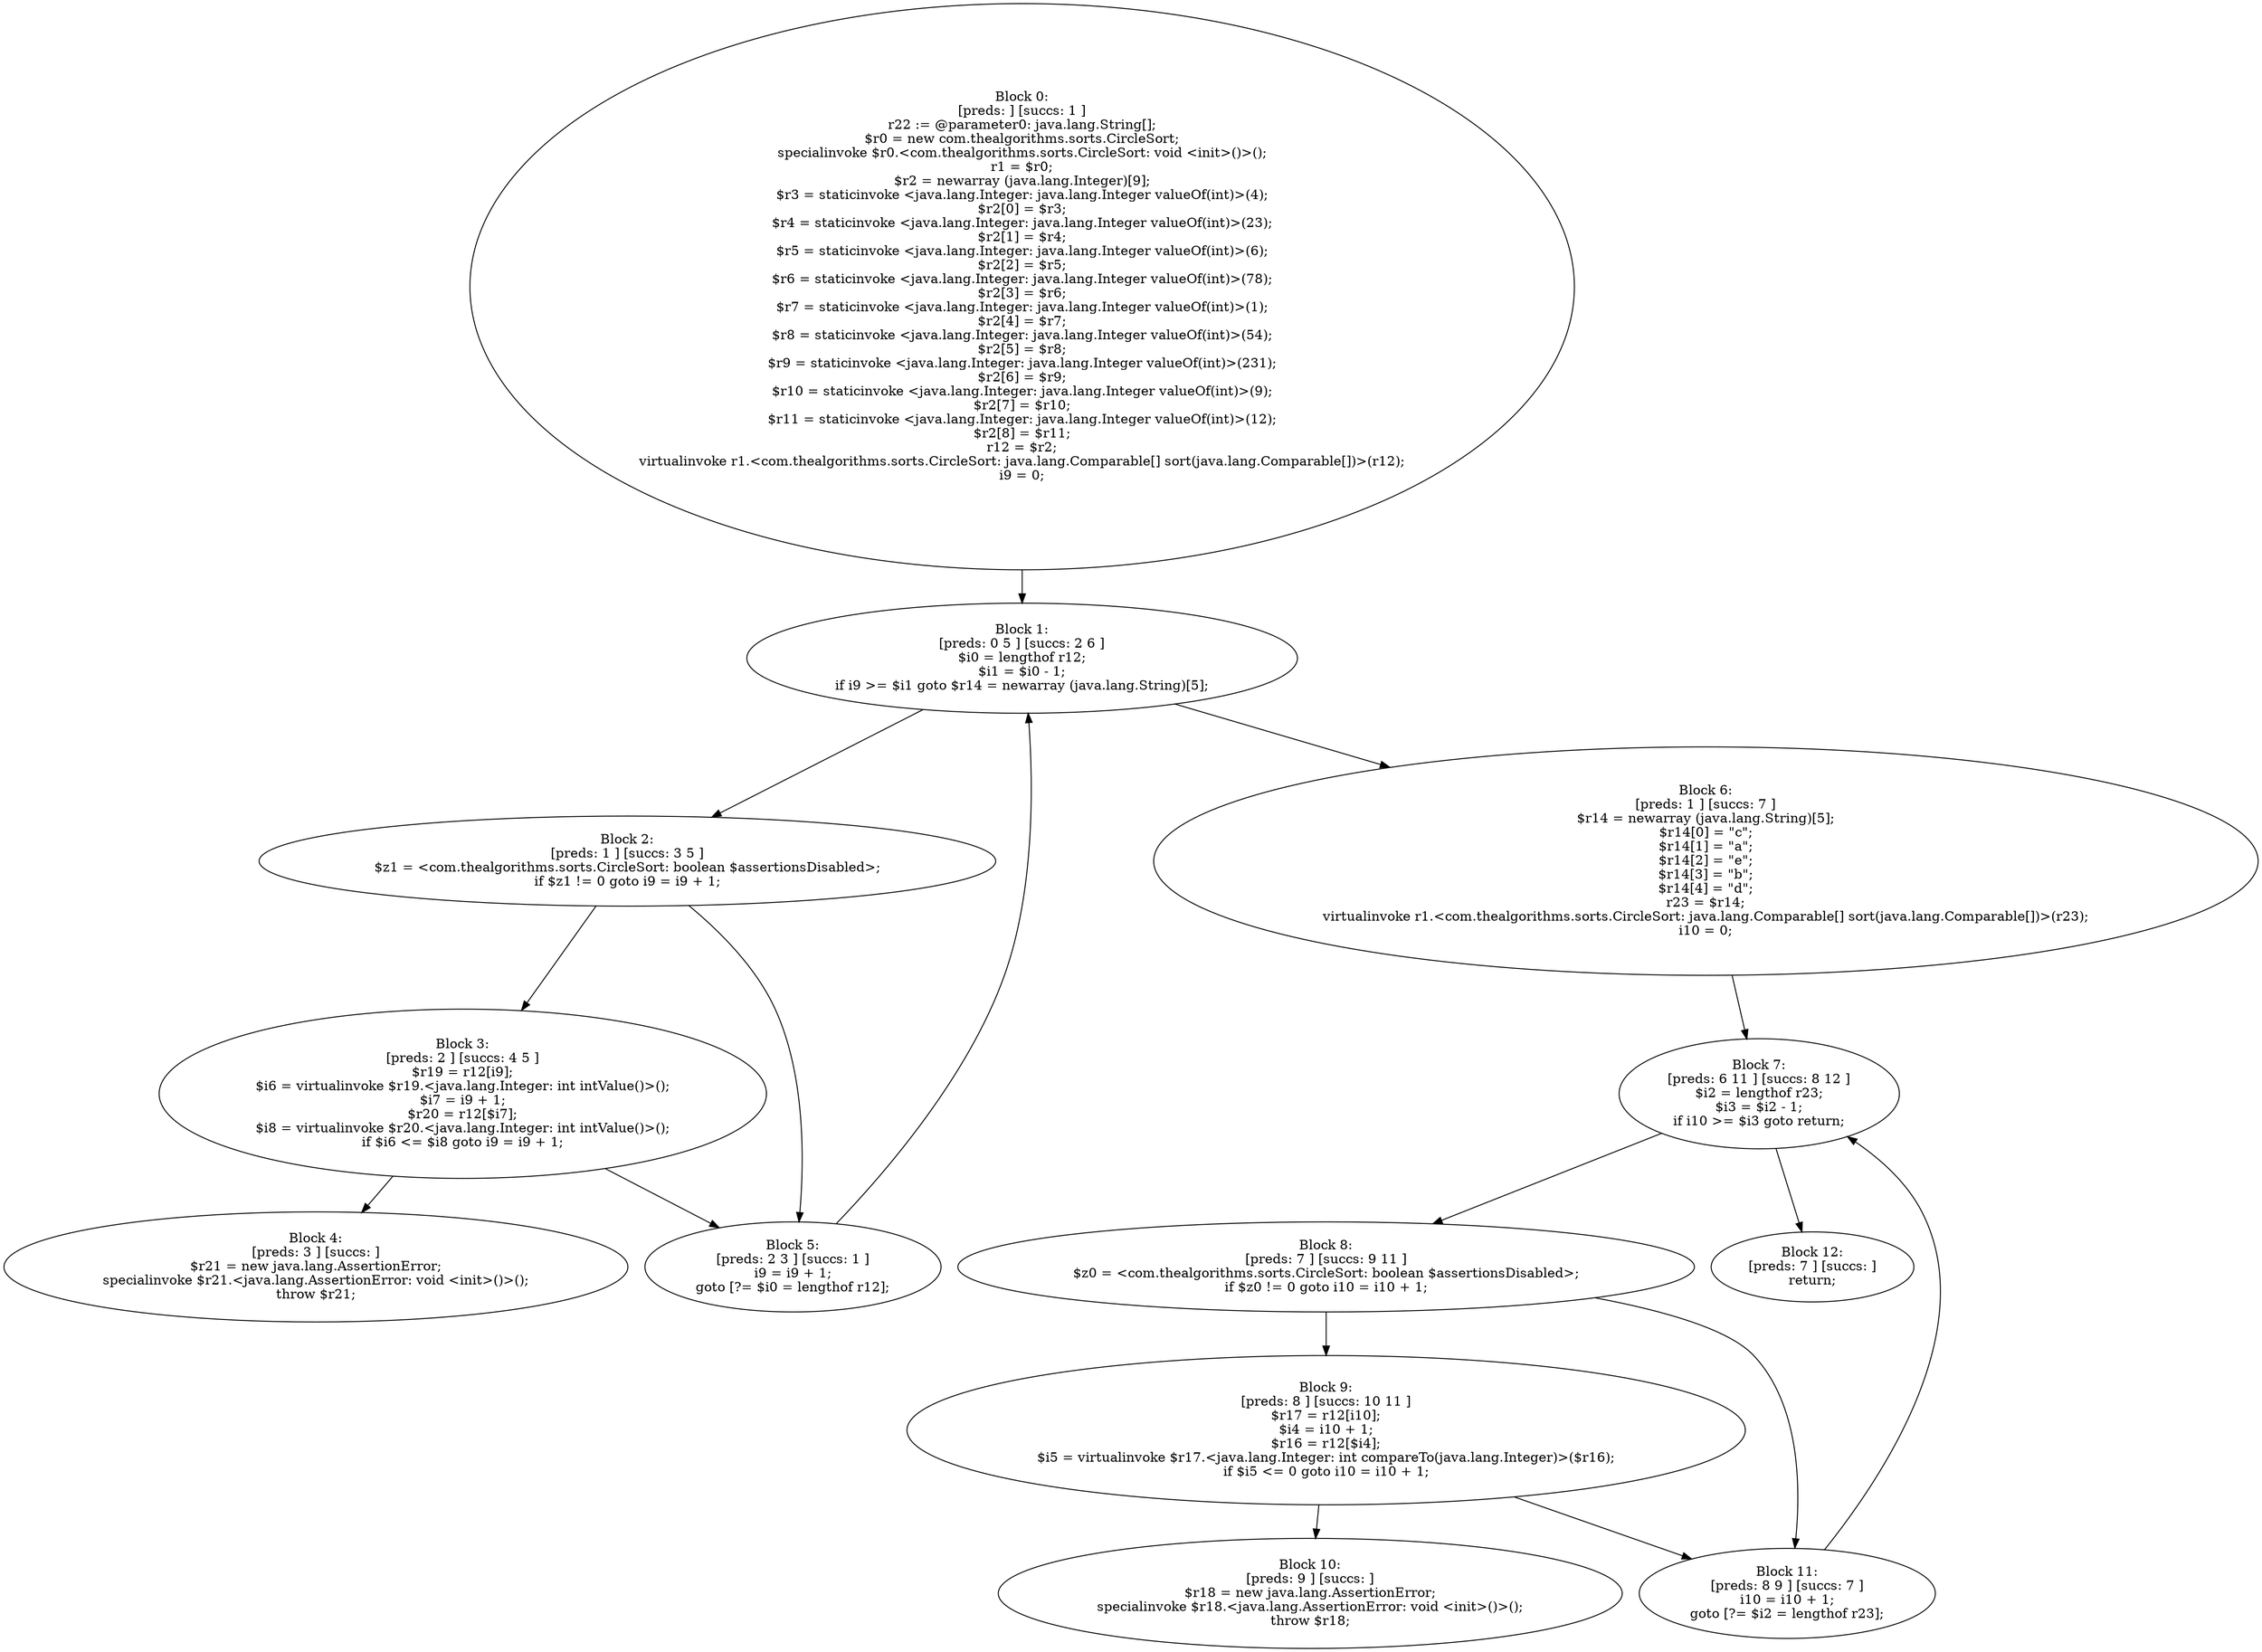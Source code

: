 digraph "unitGraph" {
    "Block 0:
[preds: ] [succs: 1 ]
r22 := @parameter0: java.lang.String[];
$r0 = new com.thealgorithms.sorts.CircleSort;
specialinvoke $r0.<com.thealgorithms.sorts.CircleSort: void <init>()>();
r1 = $r0;
$r2 = newarray (java.lang.Integer)[9];
$r3 = staticinvoke <java.lang.Integer: java.lang.Integer valueOf(int)>(4);
$r2[0] = $r3;
$r4 = staticinvoke <java.lang.Integer: java.lang.Integer valueOf(int)>(23);
$r2[1] = $r4;
$r5 = staticinvoke <java.lang.Integer: java.lang.Integer valueOf(int)>(6);
$r2[2] = $r5;
$r6 = staticinvoke <java.lang.Integer: java.lang.Integer valueOf(int)>(78);
$r2[3] = $r6;
$r7 = staticinvoke <java.lang.Integer: java.lang.Integer valueOf(int)>(1);
$r2[4] = $r7;
$r8 = staticinvoke <java.lang.Integer: java.lang.Integer valueOf(int)>(54);
$r2[5] = $r8;
$r9 = staticinvoke <java.lang.Integer: java.lang.Integer valueOf(int)>(231);
$r2[6] = $r9;
$r10 = staticinvoke <java.lang.Integer: java.lang.Integer valueOf(int)>(9);
$r2[7] = $r10;
$r11 = staticinvoke <java.lang.Integer: java.lang.Integer valueOf(int)>(12);
$r2[8] = $r11;
r12 = $r2;
virtualinvoke r1.<com.thealgorithms.sorts.CircleSort: java.lang.Comparable[] sort(java.lang.Comparable[])>(r12);
i9 = 0;
"
    "Block 1:
[preds: 0 5 ] [succs: 2 6 ]
$i0 = lengthof r12;
$i1 = $i0 - 1;
if i9 >= $i1 goto $r14 = newarray (java.lang.String)[5];
"
    "Block 2:
[preds: 1 ] [succs: 3 5 ]
$z1 = <com.thealgorithms.sorts.CircleSort: boolean $assertionsDisabled>;
if $z1 != 0 goto i9 = i9 + 1;
"
    "Block 3:
[preds: 2 ] [succs: 4 5 ]
$r19 = r12[i9];
$i6 = virtualinvoke $r19.<java.lang.Integer: int intValue()>();
$i7 = i9 + 1;
$r20 = r12[$i7];
$i8 = virtualinvoke $r20.<java.lang.Integer: int intValue()>();
if $i6 <= $i8 goto i9 = i9 + 1;
"
    "Block 4:
[preds: 3 ] [succs: ]
$r21 = new java.lang.AssertionError;
specialinvoke $r21.<java.lang.AssertionError: void <init>()>();
throw $r21;
"
    "Block 5:
[preds: 2 3 ] [succs: 1 ]
i9 = i9 + 1;
goto [?= $i0 = lengthof r12];
"
    "Block 6:
[preds: 1 ] [succs: 7 ]
$r14 = newarray (java.lang.String)[5];
$r14[0] = \"c\";
$r14[1] = \"a\";
$r14[2] = \"e\";
$r14[3] = \"b\";
$r14[4] = \"d\";
r23 = $r14;
virtualinvoke r1.<com.thealgorithms.sorts.CircleSort: java.lang.Comparable[] sort(java.lang.Comparable[])>(r23);
i10 = 0;
"
    "Block 7:
[preds: 6 11 ] [succs: 8 12 ]
$i2 = lengthof r23;
$i3 = $i2 - 1;
if i10 >= $i3 goto return;
"
    "Block 8:
[preds: 7 ] [succs: 9 11 ]
$z0 = <com.thealgorithms.sorts.CircleSort: boolean $assertionsDisabled>;
if $z0 != 0 goto i10 = i10 + 1;
"
    "Block 9:
[preds: 8 ] [succs: 10 11 ]
$r17 = r12[i10];
$i4 = i10 + 1;
$r16 = r12[$i4];
$i5 = virtualinvoke $r17.<java.lang.Integer: int compareTo(java.lang.Integer)>($r16);
if $i5 <= 0 goto i10 = i10 + 1;
"
    "Block 10:
[preds: 9 ] [succs: ]
$r18 = new java.lang.AssertionError;
specialinvoke $r18.<java.lang.AssertionError: void <init>()>();
throw $r18;
"
    "Block 11:
[preds: 8 9 ] [succs: 7 ]
i10 = i10 + 1;
goto [?= $i2 = lengthof r23];
"
    "Block 12:
[preds: 7 ] [succs: ]
return;
"
    "Block 0:
[preds: ] [succs: 1 ]
r22 := @parameter0: java.lang.String[];
$r0 = new com.thealgorithms.sorts.CircleSort;
specialinvoke $r0.<com.thealgorithms.sorts.CircleSort: void <init>()>();
r1 = $r0;
$r2 = newarray (java.lang.Integer)[9];
$r3 = staticinvoke <java.lang.Integer: java.lang.Integer valueOf(int)>(4);
$r2[0] = $r3;
$r4 = staticinvoke <java.lang.Integer: java.lang.Integer valueOf(int)>(23);
$r2[1] = $r4;
$r5 = staticinvoke <java.lang.Integer: java.lang.Integer valueOf(int)>(6);
$r2[2] = $r5;
$r6 = staticinvoke <java.lang.Integer: java.lang.Integer valueOf(int)>(78);
$r2[3] = $r6;
$r7 = staticinvoke <java.lang.Integer: java.lang.Integer valueOf(int)>(1);
$r2[4] = $r7;
$r8 = staticinvoke <java.lang.Integer: java.lang.Integer valueOf(int)>(54);
$r2[5] = $r8;
$r9 = staticinvoke <java.lang.Integer: java.lang.Integer valueOf(int)>(231);
$r2[6] = $r9;
$r10 = staticinvoke <java.lang.Integer: java.lang.Integer valueOf(int)>(9);
$r2[7] = $r10;
$r11 = staticinvoke <java.lang.Integer: java.lang.Integer valueOf(int)>(12);
$r2[8] = $r11;
r12 = $r2;
virtualinvoke r1.<com.thealgorithms.sorts.CircleSort: java.lang.Comparable[] sort(java.lang.Comparable[])>(r12);
i9 = 0;
"->"Block 1:
[preds: 0 5 ] [succs: 2 6 ]
$i0 = lengthof r12;
$i1 = $i0 - 1;
if i9 >= $i1 goto $r14 = newarray (java.lang.String)[5];
";
    "Block 1:
[preds: 0 5 ] [succs: 2 6 ]
$i0 = lengthof r12;
$i1 = $i0 - 1;
if i9 >= $i1 goto $r14 = newarray (java.lang.String)[5];
"->"Block 2:
[preds: 1 ] [succs: 3 5 ]
$z1 = <com.thealgorithms.sorts.CircleSort: boolean $assertionsDisabled>;
if $z1 != 0 goto i9 = i9 + 1;
";
    "Block 1:
[preds: 0 5 ] [succs: 2 6 ]
$i0 = lengthof r12;
$i1 = $i0 - 1;
if i9 >= $i1 goto $r14 = newarray (java.lang.String)[5];
"->"Block 6:
[preds: 1 ] [succs: 7 ]
$r14 = newarray (java.lang.String)[5];
$r14[0] = \"c\";
$r14[1] = \"a\";
$r14[2] = \"e\";
$r14[3] = \"b\";
$r14[4] = \"d\";
r23 = $r14;
virtualinvoke r1.<com.thealgorithms.sorts.CircleSort: java.lang.Comparable[] sort(java.lang.Comparable[])>(r23);
i10 = 0;
";
    "Block 2:
[preds: 1 ] [succs: 3 5 ]
$z1 = <com.thealgorithms.sorts.CircleSort: boolean $assertionsDisabled>;
if $z1 != 0 goto i9 = i9 + 1;
"->"Block 3:
[preds: 2 ] [succs: 4 5 ]
$r19 = r12[i9];
$i6 = virtualinvoke $r19.<java.lang.Integer: int intValue()>();
$i7 = i9 + 1;
$r20 = r12[$i7];
$i8 = virtualinvoke $r20.<java.lang.Integer: int intValue()>();
if $i6 <= $i8 goto i9 = i9 + 1;
";
    "Block 2:
[preds: 1 ] [succs: 3 5 ]
$z1 = <com.thealgorithms.sorts.CircleSort: boolean $assertionsDisabled>;
if $z1 != 0 goto i9 = i9 + 1;
"->"Block 5:
[preds: 2 3 ] [succs: 1 ]
i9 = i9 + 1;
goto [?= $i0 = lengthof r12];
";
    "Block 3:
[preds: 2 ] [succs: 4 5 ]
$r19 = r12[i9];
$i6 = virtualinvoke $r19.<java.lang.Integer: int intValue()>();
$i7 = i9 + 1;
$r20 = r12[$i7];
$i8 = virtualinvoke $r20.<java.lang.Integer: int intValue()>();
if $i6 <= $i8 goto i9 = i9 + 1;
"->"Block 4:
[preds: 3 ] [succs: ]
$r21 = new java.lang.AssertionError;
specialinvoke $r21.<java.lang.AssertionError: void <init>()>();
throw $r21;
";
    "Block 3:
[preds: 2 ] [succs: 4 5 ]
$r19 = r12[i9];
$i6 = virtualinvoke $r19.<java.lang.Integer: int intValue()>();
$i7 = i9 + 1;
$r20 = r12[$i7];
$i8 = virtualinvoke $r20.<java.lang.Integer: int intValue()>();
if $i6 <= $i8 goto i9 = i9 + 1;
"->"Block 5:
[preds: 2 3 ] [succs: 1 ]
i9 = i9 + 1;
goto [?= $i0 = lengthof r12];
";
    "Block 5:
[preds: 2 3 ] [succs: 1 ]
i9 = i9 + 1;
goto [?= $i0 = lengthof r12];
"->"Block 1:
[preds: 0 5 ] [succs: 2 6 ]
$i0 = lengthof r12;
$i1 = $i0 - 1;
if i9 >= $i1 goto $r14 = newarray (java.lang.String)[5];
";
    "Block 6:
[preds: 1 ] [succs: 7 ]
$r14 = newarray (java.lang.String)[5];
$r14[0] = \"c\";
$r14[1] = \"a\";
$r14[2] = \"e\";
$r14[3] = \"b\";
$r14[4] = \"d\";
r23 = $r14;
virtualinvoke r1.<com.thealgorithms.sorts.CircleSort: java.lang.Comparable[] sort(java.lang.Comparable[])>(r23);
i10 = 0;
"->"Block 7:
[preds: 6 11 ] [succs: 8 12 ]
$i2 = lengthof r23;
$i3 = $i2 - 1;
if i10 >= $i3 goto return;
";
    "Block 7:
[preds: 6 11 ] [succs: 8 12 ]
$i2 = lengthof r23;
$i3 = $i2 - 1;
if i10 >= $i3 goto return;
"->"Block 8:
[preds: 7 ] [succs: 9 11 ]
$z0 = <com.thealgorithms.sorts.CircleSort: boolean $assertionsDisabled>;
if $z0 != 0 goto i10 = i10 + 1;
";
    "Block 7:
[preds: 6 11 ] [succs: 8 12 ]
$i2 = lengthof r23;
$i3 = $i2 - 1;
if i10 >= $i3 goto return;
"->"Block 12:
[preds: 7 ] [succs: ]
return;
";
    "Block 8:
[preds: 7 ] [succs: 9 11 ]
$z0 = <com.thealgorithms.sorts.CircleSort: boolean $assertionsDisabled>;
if $z0 != 0 goto i10 = i10 + 1;
"->"Block 9:
[preds: 8 ] [succs: 10 11 ]
$r17 = r12[i10];
$i4 = i10 + 1;
$r16 = r12[$i4];
$i5 = virtualinvoke $r17.<java.lang.Integer: int compareTo(java.lang.Integer)>($r16);
if $i5 <= 0 goto i10 = i10 + 1;
";
    "Block 8:
[preds: 7 ] [succs: 9 11 ]
$z0 = <com.thealgorithms.sorts.CircleSort: boolean $assertionsDisabled>;
if $z0 != 0 goto i10 = i10 + 1;
"->"Block 11:
[preds: 8 9 ] [succs: 7 ]
i10 = i10 + 1;
goto [?= $i2 = lengthof r23];
";
    "Block 9:
[preds: 8 ] [succs: 10 11 ]
$r17 = r12[i10];
$i4 = i10 + 1;
$r16 = r12[$i4];
$i5 = virtualinvoke $r17.<java.lang.Integer: int compareTo(java.lang.Integer)>($r16);
if $i5 <= 0 goto i10 = i10 + 1;
"->"Block 10:
[preds: 9 ] [succs: ]
$r18 = new java.lang.AssertionError;
specialinvoke $r18.<java.lang.AssertionError: void <init>()>();
throw $r18;
";
    "Block 9:
[preds: 8 ] [succs: 10 11 ]
$r17 = r12[i10];
$i4 = i10 + 1;
$r16 = r12[$i4];
$i5 = virtualinvoke $r17.<java.lang.Integer: int compareTo(java.lang.Integer)>($r16);
if $i5 <= 0 goto i10 = i10 + 1;
"->"Block 11:
[preds: 8 9 ] [succs: 7 ]
i10 = i10 + 1;
goto [?= $i2 = lengthof r23];
";
    "Block 11:
[preds: 8 9 ] [succs: 7 ]
i10 = i10 + 1;
goto [?= $i2 = lengthof r23];
"->"Block 7:
[preds: 6 11 ] [succs: 8 12 ]
$i2 = lengthof r23;
$i3 = $i2 - 1;
if i10 >= $i3 goto return;
";
}
